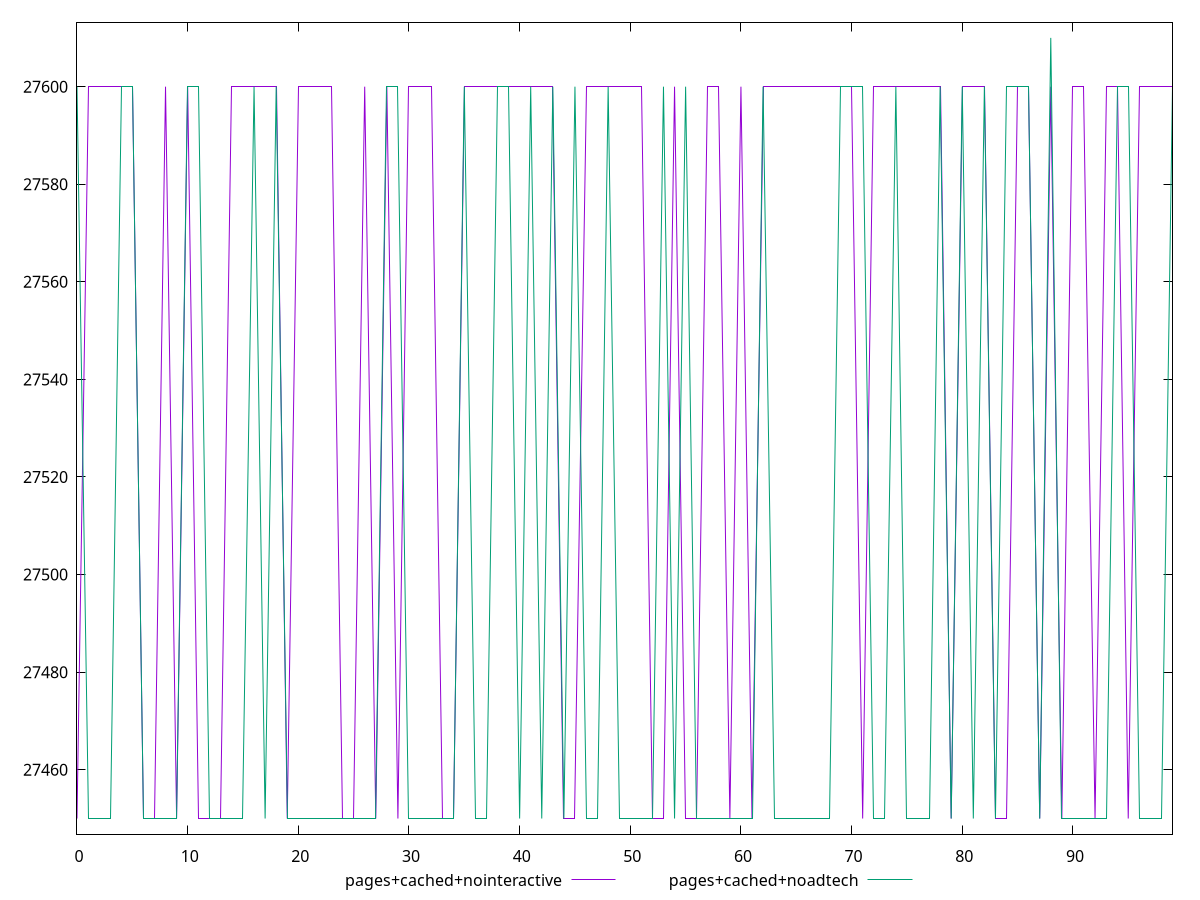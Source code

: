 reset

$pagesCachedNointeractive <<EOF
0 27450
1 27600
2 27600
3 27600
4 27600
5 27600
6 27450
7 27450
8 27600
9 27450
10 27600
11 27450
12 27450
13 27450
14 27600
15 27600
16 27600
17 27600
18 27600
19 27450
20 27600
21 27600
22 27600
23 27600
24 27450
25 27450
26 27600
27 27450
28 27600
29 27450
30 27600
31 27600
32 27600
33 27450
34 27450
35 27600
36 27600
37 27600
38 27600
39 27600
40 27600
41 27600
42 27600
43 27600
44 27450
45 27450
46 27600
47 27600
48 27600
49 27600
50 27600
51 27600
52 27450
53 27450
54 27600
55 27450
56 27450
57 27600
58 27600
59 27450
60 27600
61 27450
62 27600
63 27600
64 27600
65 27600
66 27600
67 27600
68 27600
69 27600
70 27600
71 27450
72 27600
73 27600
74 27600
75 27600
76 27600
77 27600
78 27600
79 27450
80 27600
81 27600
82 27600
83 27450
84 27450
85 27600
86 27600
87 27450
88 27600
89 27450
90 27600
91 27600
92 27450
93 27600
94 27600
95 27450
96 27600
97 27600
98 27600
99 27600
EOF

$pagesCachedNoadtech <<EOF
0 27600
1 27450
2 27450
3 27450
4 27600
5 27600
6 27450
7 27450
8 27450
9 27450
10 27600
11 27600
12 27450
13 27450
14 27450
15 27450
16 27600
17 27450
18 27600
19 27450
20 27450
21 27450
22 27450
23 27450
24 27450
25 27450
26 27450
27 27450
28 27600
29 27600
30 27450
31 27450
32 27450
33 27450
34 27450
35 27600
36 27450
37 27450
38 27600
39 27600
40 27450
41 27600
42 27450
43 27600
44 27450
45 27600
46 27450
47 27450
48 27600
49 27450
50 27450
51 27450
52 27450
53 27600
54 27450
55 27600
56 27450
57 27450
58 27450
59 27450
60 27450
61 27450
62 27600
63 27450
64 27450
65 27450
66 27450
67 27450
68 27450
69 27600
70 27600
71 27600
72 27450
73 27450
74 27600
75 27450
76 27450
77 27450
78 27600
79 27450
80 27600
81 27450
82 27600
83 27450
84 27600
85 27600
86 27600
87 27450
88 27610
89 27450
90 27450
91 27450
92 27450
93 27450
94 27600
95 27600
96 27450
97 27450
98 27450
99 27600
EOF

set key outside below
set xrange [0:99]
set yrange [27446.8:27613.2]
set terminal svg size 640, 500 enhanced background rgb 'white'
set output "report_00007_2020-12-11T15:55:29.892Z/uses-webp-images/comparison/line/3_vs_4.svg"

plot $pagesCachedNointeractive title "pages+cached+nointeractive" with line, \
     $pagesCachedNoadtech title "pages+cached+noadtech" with line

reset
